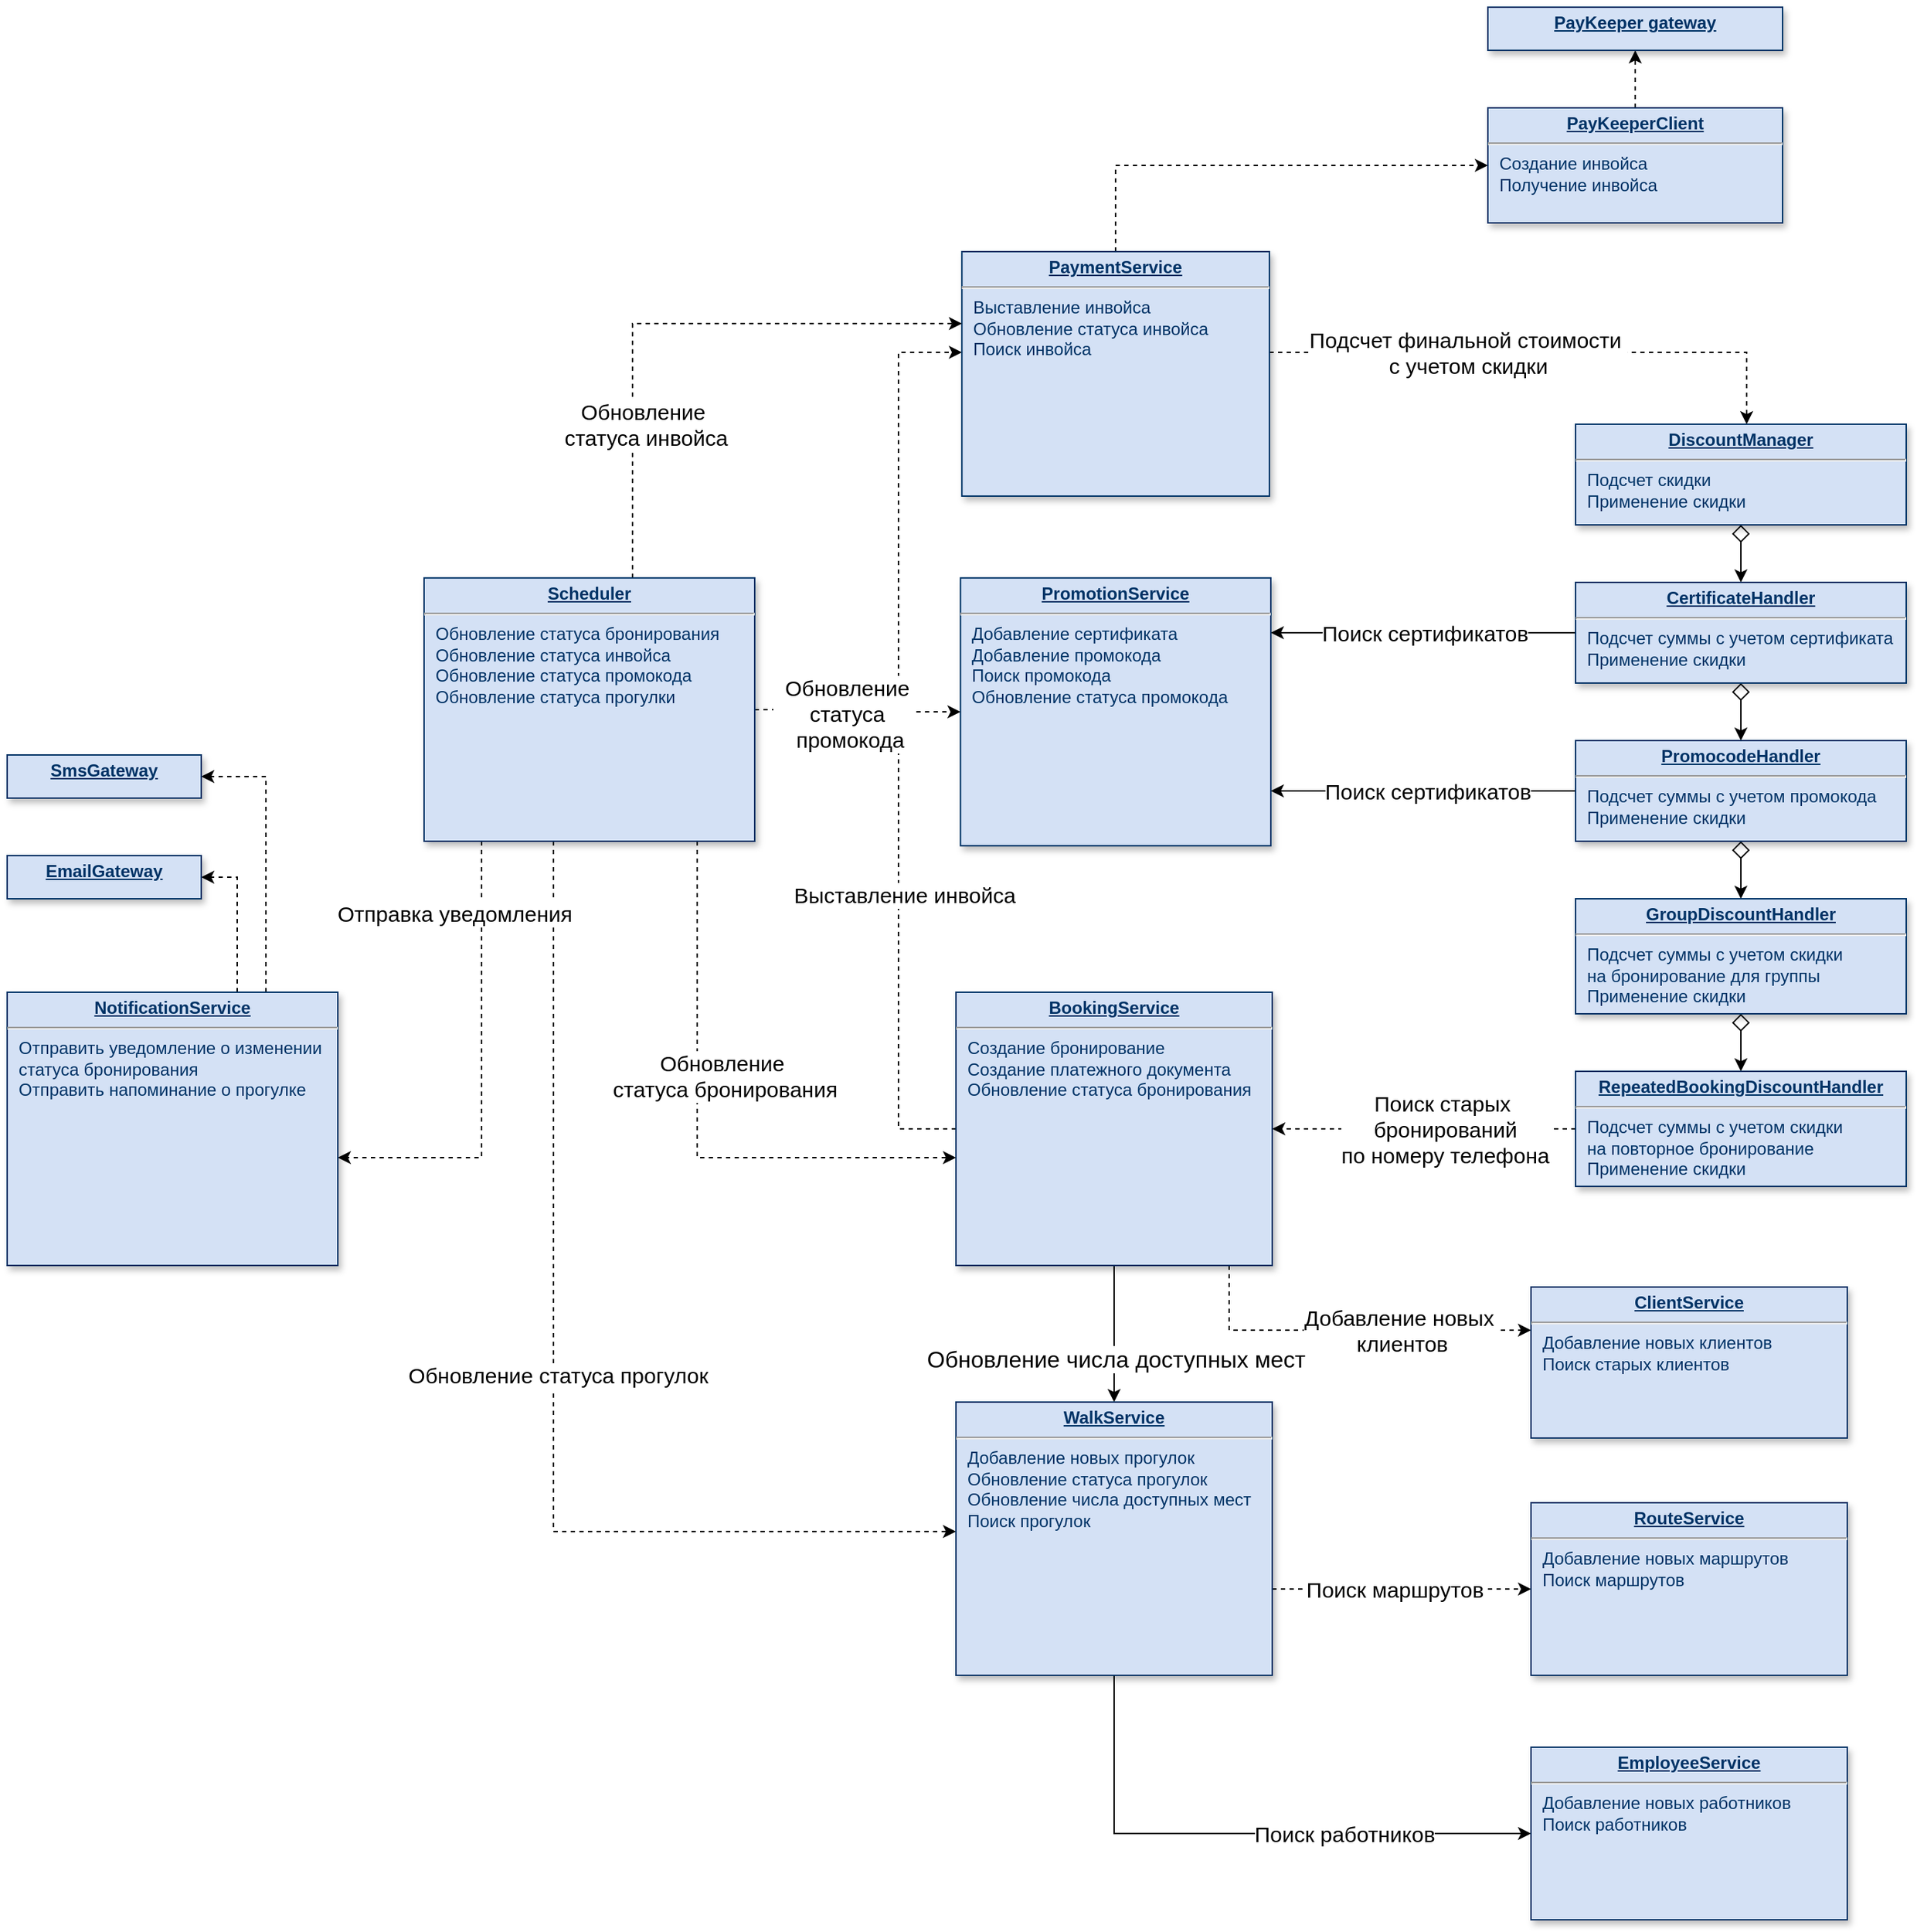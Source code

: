 <mxfile version="24.6.4" type="github">
  <diagram name="Page-1" id="efa7a0a1-bf9b-a30e-e6df-94a7791c09e9">
    <mxGraphModel dx="58" dy="2331" grid="1" gridSize="10" guides="1" tooltips="1" connect="1" arrows="1" fold="1" page="1" pageScale="1" pageWidth="826" pageHeight="1169" background="none" math="0" shadow="0">
      <root>
        <mxCell id="0" />
        <mxCell id="1" parent="0" />
        <mxCell id="mrB9wBL7-dre5j41DHhm-142" style="edgeStyle=orthogonalEdgeStyle;rounded=0;orthogonalLoop=1;jettySize=auto;html=1;dashed=1;" edge="1" parent="1" source="mrB9wBL7-dre5j41DHhm-115" target="mrB9wBL7-dre5j41DHhm-118">
          <mxGeometry relative="1" as="geometry">
            <Array as="points">
              <mxPoint x="2520" y="-340" />
              <mxPoint x="2520" y="-880" />
            </Array>
          </mxGeometry>
        </mxCell>
        <mxCell id="mrB9wBL7-dre5j41DHhm-143" value="&lt;div&gt;&lt;br&gt;&lt;/div&gt;" style="edgeLabel;html=1;align=center;verticalAlign=middle;resizable=0;points=[];fontSize=16;" vertex="1" connectable="0" parent="mrB9wBL7-dre5j41DHhm-142">
          <mxGeometry x="0.083" y="-2" relative="1" as="geometry">
            <mxPoint x="-158" y="98" as="offset" />
          </mxGeometry>
        </mxCell>
        <mxCell id="mrB9wBL7-dre5j41DHhm-152" value="&lt;div style=&quot;font-size: 15px;&quot;&gt;Выставление инвойса&lt;/div&gt;" style="edgeLabel;html=1;align=center;verticalAlign=middle;resizable=0;points=[];" vertex="1" connectable="0" parent="mrB9wBL7-dre5j41DHhm-142">
          <mxGeometry x="-0.35" y="-4" relative="1" as="geometry">
            <mxPoint as="offset" />
          </mxGeometry>
        </mxCell>
        <mxCell id="mrB9wBL7-dre5j41DHhm-159" value="&lt;div style=&quot;font-size: 15px;&quot;&gt;&lt;font style=&quot;font-size: 15px;&quot;&gt;Добавление новых&amp;nbsp;&lt;/font&gt;&lt;/div&gt;&lt;div style=&quot;font-size: 15px;&quot;&gt;&lt;font style=&quot;font-size: 15px;&quot;&gt;клиентов&lt;/font&gt;&lt;/div&gt;" style="edgeStyle=orthogonalEdgeStyle;rounded=0;orthogonalLoop=1;jettySize=auto;html=1;dashed=1;" edge="1" parent="1" source="mrB9wBL7-dre5j41DHhm-115" target="mrB9wBL7-dre5j41DHhm-158">
          <mxGeometry x="0.294" relative="1" as="geometry">
            <Array as="points">
              <mxPoint x="2750" y="-200" />
            </Array>
            <mxPoint as="offset" />
          </mxGeometry>
        </mxCell>
        <mxCell id="mrB9wBL7-dre5j41DHhm-163" style="edgeStyle=orthogonalEdgeStyle;rounded=0;orthogonalLoop=1;jettySize=auto;html=1;" edge="1" parent="1" source="mrB9wBL7-dre5j41DHhm-115" target="mrB9wBL7-dre5j41DHhm-161">
          <mxGeometry relative="1" as="geometry" />
        </mxCell>
        <mxCell id="mrB9wBL7-dre5j41DHhm-164" value="Обновление числа доступных мест" style="edgeLabel;html=1;align=center;verticalAlign=middle;resizable=0;points=[];fontSize=16;" vertex="1" connectable="0" parent="mrB9wBL7-dre5j41DHhm-163">
          <mxGeometry x="0.191" y="3" relative="1" as="geometry">
            <mxPoint x="-2" y="8" as="offset" />
          </mxGeometry>
        </mxCell>
        <mxCell id="mrB9wBL7-dre5j41DHhm-115" value="&lt;p style=&quot;margin: 0px; margin-top: 4px; text-align: center; text-decoration: underline;&quot;&gt;&lt;strong&gt;BookingService&lt;/strong&gt;&lt;/p&gt;&lt;hr&gt;&lt;p style=&quot;margin: 0px; margin-left: 8px;&quot;&gt;Создание бронирование&lt;/p&gt;&lt;p style=&quot;margin: 0px; margin-left: 8px;&quot;&gt;Создание платежного документа&lt;/p&gt;&lt;p style=&quot;margin: 0px; margin-left: 8px;&quot;&gt;Обновление статуса бронирования&lt;/p&gt;" style="verticalAlign=top;align=left;overflow=fill;fontSize=12;fontFamily=Helvetica;html=1;strokeColor=#003366;shadow=1;fillColor=#D4E1F5;fontColor=#003366" vertex="1" parent="1">
          <mxGeometry x="2560" y="-435" width="220" height="190" as="geometry" />
        </mxCell>
        <mxCell id="mrB9wBL7-dre5j41DHhm-140" style="edgeStyle=orthogonalEdgeStyle;rounded=0;orthogonalLoop=1;jettySize=auto;html=1;dashed=1;" edge="1" parent="1" source="mrB9wBL7-dre5j41DHhm-118" target="mrB9wBL7-dre5j41DHhm-123">
          <mxGeometry relative="1" as="geometry">
            <Array as="points">
              <mxPoint x="3110" y="-880" />
            </Array>
          </mxGeometry>
        </mxCell>
        <mxCell id="mrB9wBL7-dre5j41DHhm-141" value="&lt;div style=&quot;font-size: 15px;&quot;&gt;Подсчет финальной стоимости&amp;nbsp;&lt;/div&gt;&lt;div style=&quot;font-size: 15px;&quot;&gt;с учетом скидки&lt;/div&gt;" style="edgeLabel;html=1;align=center;verticalAlign=middle;resizable=0;points=[];fontSize=15;" vertex="1" connectable="0" parent="mrB9wBL7-dre5j41DHhm-140">
          <mxGeometry x="-0.458" relative="1" as="geometry">
            <mxPoint x="34" as="offset" />
          </mxGeometry>
        </mxCell>
        <mxCell id="mrB9wBL7-dre5j41DHhm-153" style="edgeStyle=orthogonalEdgeStyle;rounded=0;orthogonalLoop=1;jettySize=auto;html=1;dashed=1;" edge="1" parent="1" source="mrB9wBL7-dre5j41DHhm-118" target="mrB9wBL7-dre5j41DHhm-119">
          <mxGeometry relative="1" as="geometry">
            <Array as="points">
              <mxPoint x="2671" y="-1010" />
            </Array>
          </mxGeometry>
        </mxCell>
        <mxCell id="mrB9wBL7-dre5j41DHhm-118" value="&lt;p style=&quot;margin: 0px; margin-top: 4px; text-align: center; text-decoration: underline;&quot;&gt;&lt;strong&gt;PaymentService&lt;/strong&gt;&lt;/p&gt;&lt;hr&gt;&lt;p style=&quot;margin: 0px; margin-left: 8px;&quot;&gt;Выставление инвойса&lt;/p&gt;&lt;p style=&quot;margin: 0px; margin-left: 8px;&quot;&gt;Обновление статуса инвойса&lt;/p&gt;&lt;p style=&quot;margin: 0px; margin-left: 8px;&quot;&gt;Поиск инвойса&lt;br&gt;&lt;/p&gt;" style="verticalAlign=top;align=left;overflow=fill;fontSize=12;fontFamily=Helvetica;html=1;strokeColor=#003366;shadow=1;fillColor=#D4E1F5;fontColor=#003366" vertex="1" parent="1">
          <mxGeometry x="2564.12" y="-950" width="213.92" height="170" as="geometry" />
        </mxCell>
        <mxCell id="mrB9wBL7-dre5j41DHhm-154" style="edgeStyle=orthogonalEdgeStyle;rounded=0;orthogonalLoop=1;jettySize=auto;html=1;dashed=1;" edge="1" parent="1" source="mrB9wBL7-dre5j41DHhm-119" target="mrB9wBL7-dre5j41DHhm-120">
          <mxGeometry relative="1" as="geometry" />
        </mxCell>
        <mxCell id="mrB9wBL7-dre5j41DHhm-119" value="&lt;p style=&quot;margin: 0px; margin-top: 4px; text-align: center; text-decoration: underline;&quot;&gt;&lt;strong&gt;PayKeeperClient&lt;br&gt;&lt;/strong&gt;&lt;/p&gt;&lt;hr&gt;&lt;p style=&quot;margin: 0px; margin-left: 8px;&quot;&gt;Cоздание инвойса&lt;/p&gt;&lt;p style=&quot;margin: 0px; margin-left: 8px;&quot;&gt;Получение инвойса&lt;br&gt;&lt;/p&gt;" style="verticalAlign=top;align=left;overflow=fill;fontSize=12;fontFamily=Helvetica;html=1;strokeColor=#003366;shadow=1;fillColor=#D4E1F5;fontColor=#003366" vertex="1" parent="1">
          <mxGeometry x="2930" y="-1050" width="205" height="80" as="geometry" />
        </mxCell>
        <mxCell id="mrB9wBL7-dre5j41DHhm-120" value="&lt;p style=&quot;margin: 0px; margin-top: 4px; text-align: center; text-decoration: underline;&quot;&gt;&lt;strong&gt;PayKeeper gateway&lt;br&gt;&lt;/strong&gt;&lt;/p&gt;" style="verticalAlign=top;align=left;overflow=fill;fontSize=12;fontFamily=Helvetica;html=1;strokeColor=#003366;shadow=1;fillColor=#D4E1F5;fontColor=#003366" vertex="1" parent="1">
          <mxGeometry x="2930" y="-1120" width="205" height="30" as="geometry" />
        </mxCell>
        <mxCell id="mrB9wBL7-dre5j41DHhm-122" value="&lt;p style=&quot;margin: 0px; margin-top: 4px; text-align: center; text-decoration: underline;&quot;&gt;&lt;strong&gt;PromotionService&lt;br&gt;&lt;/strong&gt;&lt;/p&gt;&lt;hr&gt;&lt;p style=&quot;margin: 0px; margin-left: 8px;&quot;&gt;Добавление сертификата&lt;/p&gt;&lt;p style=&quot;margin: 0px; margin-left: 8px;&quot;&gt;Добавление промокода&lt;br&gt;&lt;/p&gt;&lt;p style=&quot;margin: 0px; margin-left: 8px;&quot;&gt;Поиск промокода &lt;br&gt;&lt;/p&gt;&lt;p style=&quot;margin: 0px; margin-left: 8px;&quot;&gt;Обновление статуса промокода&lt;br&gt;&lt;/p&gt;&lt;p style=&quot;margin: 0px; margin-left: 8px;&quot;&gt;&lt;br&gt;&lt;/p&gt;" style="verticalAlign=top;align=left;overflow=fill;fontSize=12;fontFamily=Helvetica;html=1;strokeColor=#003366;shadow=1;fillColor=#D4E1F5;fontColor=#003366" vertex="1" parent="1">
          <mxGeometry x="2563.14" y="-723.12" width="215.88" height="186.25" as="geometry" />
        </mxCell>
        <mxCell id="mrB9wBL7-dre5j41DHhm-132" style="edgeStyle=orthogonalEdgeStyle;rounded=0;orthogonalLoop=1;jettySize=auto;html=1;startArrow=diamond;startFill=0;startSize=10;" edge="1" parent="1" source="mrB9wBL7-dre5j41DHhm-123" target="mrB9wBL7-dre5j41DHhm-124">
          <mxGeometry relative="1" as="geometry" />
        </mxCell>
        <mxCell id="mrB9wBL7-dre5j41DHhm-123" value="&lt;p style=&quot;margin: 0px; margin-top: 4px; text-align: center; text-decoration: underline;&quot;&gt;&lt;strong&gt;DiscountManager&lt;br&gt;&lt;/strong&gt;&lt;/p&gt;&lt;hr&gt;&lt;p style=&quot;margin: 0px; margin-left: 8px;&quot;&gt;Подсчет скидки&lt;br&gt;&lt;/p&gt;&lt;p style=&quot;margin: 0px; margin-left: 8px;&quot;&gt;Применение скидки&lt;br&gt;&lt;/p&gt;" style="verticalAlign=top;align=left;overflow=fill;fontSize=12;fontFamily=Helvetica;html=1;strokeColor=#003366;shadow=1;fillColor=#D4E1F5;fontColor=#003366" vertex="1" parent="1">
          <mxGeometry x="2991" y="-830" width="230" height="70" as="geometry" />
        </mxCell>
        <mxCell id="mrB9wBL7-dre5j41DHhm-129" style="edgeStyle=orthogonalEdgeStyle;rounded=0;orthogonalLoop=1;jettySize=auto;html=1;startArrow=diamond;startFill=0;strokeWidth=1;targetPerimeterSpacing=0;endSize=6;startSize=10;" edge="1" parent="1" source="mrB9wBL7-dre5j41DHhm-124" target="mrB9wBL7-dre5j41DHhm-125">
          <mxGeometry relative="1" as="geometry" />
        </mxCell>
        <mxCell id="mrB9wBL7-dre5j41DHhm-146" style="edgeStyle=orthogonalEdgeStyle;rounded=0;orthogonalLoop=1;jettySize=auto;html=1;" edge="1" parent="1" source="mrB9wBL7-dre5j41DHhm-124" target="mrB9wBL7-dre5j41DHhm-122">
          <mxGeometry relative="1" as="geometry">
            <Array as="points">
              <mxPoint x="2810" y="-685" />
              <mxPoint x="2810" y="-685" />
            </Array>
          </mxGeometry>
        </mxCell>
        <mxCell id="mrB9wBL7-dre5j41DHhm-147" value="&lt;font style=&quot;font-size: 15px;&quot;&gt;Поиск сертификатов&lt;/font&gt;" style="edgeLabel;html=1;align=center;verticalAlign=middle;resizable=0;points=[];" vertex="1" connectable="0" parent="mrB9wBL7-dre5j41DHhm-146">
          <mxGeometry x="0.097" y="-3" relative="1" as="geometry">
            <mxPoint x="11" y="3" as="offset" />
          </mxGeometry>
        </mxCell>
        <mxCell id="mrB9wBL7-dre5j41DHhm-124" value="&lt;p style=&quot;margin: 0px; margin-top: 4px; text-align: center; text-decoration: underline;&quot;&gt;&lt;strong&gt;CertificateHandler&lt;br&gt;&lt;/strong&gt;&lt;/p&gt;&lt;hr&gt;&lt;p style=&quot;margin: 0px; margin-left: 8px;&quot;&gt;Подсчет суммы с учетом сертификата&lt;br&gt;&lt;/p&gt;&lt;p style=&quot;margin: 0px; margin-left: 8px;&quot;&gt;Применение скидки&lt;br&gt;&lt;/p&gt;" style="verticalAlign=top;align=left;overflow=fill;fontSize=12;fontFamily=Helvetica;html=1;strokeColor=#003366;shadow=1;fillColor=#D4E1F5;fontColor=#003366" vertex="1" parent="1">
          <mxGeometry x="2991" y="-720" width="230" height="70" as="geometry" />
        </mxCell>
        <mxCell id="mrB9wBL7-dre5j41DHhm-130" style="edgeStyle=orthogonalEdgeStyle;rounded=0;orthogonalLoop=1;jettySize=auto;html=1;startArrow=diamond;startFill=0;startSize=10;" edge="1" parent="1" source="mrB9wBL7-dre5j41DHhm-125" target="mrB9wBL7-dre5j41DHhm-126">
          <mxGeometry relative="1" as="geometry" />
        </mxCell>
        <mxCell id="mrB9wBL7-dre5j41DHhm-148" style="edgeStyle=orthogonalEdgeStyle;rounded=0;orthogonalLoop=1;jettySize=auto;html=1;" edge="1" parent="1" source="mrB9wBL7-dre5j41DHhm-125" target="mrB9wBL7-dre5j41DHhm-122">
          <mxGeometry relative="1" as="geometry">
            <Array as="points">
              <mxPoint x="2810" y="-575" />
              <mxPoint x="2810" y="-575" />
            </Array>
          </mxGeometry>
        </mxCell>
        <mxCell id="mrB9wBL7-dre5j41DHhm-149" value="&lt;font style=&quot;font-size: 15px;&quot;&gt;Поиск сертификатов&lt;/font&gt;" style="edgeLabel;html=1;align=center;verticalAlign=middle;resizable=0;points=[];" vertex="1" connectable="0" parent="mrB9wBL7-dre5j41DHhm-148">
          <mxGeometry x="-0.023" y="4" relative="1" as="geometry">
            <mxPoint y="-4" as="offset" />
          </mxGeometry>
        </mxCell>
        <mxCell id="mrB9wBL7-dre5j41DHhm-125" value="&lt;p style=&quot;margin: 0px; margin-top: 4px; text-align: center; text-decoration: underline;&quot;&gt;&lt;strong&gt;PromocodeHandler&lt;br&gt;&lt;/strong&gt;&lt;/p&gt;&lt;hr&gt;&lt;p style=&quot;margin: 0px; margin-left: 8px;&quot;&gt;Подсчет суммы с учетом промокода&lt;br&gt;&lt;/p&gt;&lt;p style=&quot;margin: 0px; margin-left: 8px;&quot;&gt;Применение скидки&lt;br&gt;&lt;/p&gt;" style="verticalAlign=top;align=left;overflow=fill;fontSize=12;fontFamily=Helvetica;html=1;strokeColor=#003366;shadow=1;fillColor=#D4E1F5;fontColor=#003366" vertex="1" parent="1">
          <mxGeometry x="2991" y="-610" width="230" height="70" as="geometry" />
        </mxCell>
        <mxCell id="mrB9wBL7-dre5j41DHhm-131" style="edgeStyle=orthogonalEdgeStyle;rounded=0;orthogonalLoop=1;jettySize=auto;html=1;startSize=10;startArrow=diamond;startFill=0;" edge="1" parent="1" source="mrB9wBL7-dre5j41DHhm-126" target="mrB9wBL7-dre5j41DHhm-128">
          <mxGeometry relative="1" as="geometry" />
        </mxCell>
        <mxCell id="mrB9wBL7-dre5j41DHhm-126" value="&lt;p style=&quot;margin: 0px; margin-top: 4px; text-align: center; text-decoration: underline;&quot;&gt;&lt;strong&gt;GroupDiscountHandler&lt;br&gt;&lt;/strong&gt;&lt;/p&gt;&lt;hr&gt;&lt;p style=&quot;margin: 0px; margin-left: 8px;&quot;&gt;Подсчет суммы с учетом cкидки&amp;nbsp;&lt;/p&gt;&lt;p style=&quot;margin: 0px; margin-left: 8px;&quot;&gt;на бронирование для группы&lt;br&gt;&lt;/p&gt;&lt;p style=&quot;margin: 0px; margin-left: 8px;&quot;&gt;Применение скидки&lt;br&gt;&lt;/p&gt;" style="verticalAlign=top;align=left;overflow=fill;fontSize=12;fontFamily=Helvetica;html=1;strokeColor=#003366;shadow=1;fillColor=#D4E1F5;fontColor=#003366" vertex="1" parent="1">
          <mxGeometry x="2991" y="-500" width="230" height="80" as="geometry" />
        </mxCell>
        <mxCell id="mrB9wBL7-dre5j41DHhm-135" style="edgeStyle=orthogonalEdgeStyle;rounded=0;orthogonalLoop=1;jettySize=auto;html=1;dashed=1;" edge="1" parent="1" source="mrB9wBL7-dre5j41DHhm-128" target="mrB9wBL7-dre5j41DHhm-115">
          <mxGeometry relative="1" as="geometry" />
        </mxCell>
        <mxCell id="mrB9wBL7-dre5j41DHhm-139" value="&lt;div style=&quot;font-size: 15px;&quot;&gt;Поиск старых&amp;nbsp;&lt;/div&gt;&lt;div style=&quot;font-size: 15px;&quot;&gt;бронирований&lt;/div&gt;&lt;div style=&quot;font-size: 15px;&quot;&gt;по номеру телефона&lt;/div&gt;" style="edgeLabel;html=1;align=center;verticalAlign=middle;resizable=0;points=[];fontSize=15;" vertex="1" connectable="0" parent="mrB9wBL7-dre5j41DHhm-135">
          <mxGeometry x="-0.212" y="-1" relative="1" as="geometry">
            <mxPoint x="-8" y="1" as="offset" />
          </mxGeometry>
        </mxCell>
        <mxCell id="mrB9wBL7-dre5j41DHhm-128" value="&lt;p style=&quot;margin: 0px; margin-top: 4px; text-align: center; text-decoration: underline;&quot;&gt;&lt;strong&gt;RepeatedBookingDiscountHandler&lt;br&gt;&lt;/strong&gt;&lt;/p&gt;&lt;hr&gt;&lt;p style=&quot;margin: 0px; margin-left: 8px;&quot;&gt;Подсчет суммы с учетом cкидки&amp;nbsp;&lt;/p&gt;&lt;p style=&quot;margin: 0px; margin-left: 8px;&quot;&gt;на повторное бронирование&lt;br&gt;&lt;/p&gt;&lt;p style=&quot;margin: 0px; margin-left: 8px;&quot;&gt;Применение скидки&lt;br&gt;&lt;/p&gt;" style="verticalAlign=top;align=left;overflow=fill;fontSize=12;fontFamily=Helvetica;html=1;strokeColor=#003366;shadow=1;fillColor=#D4E1F5;fontColor=#003366" vertex="1" parent="1">
          <mxGeometry x="2991" y="-380" width="230" height="80" as="geometry" />
        </mxCell>
        <mxCell id="mrB9wBL7-dre5j41DHhm-155" style="edgeStyle=orthogonalEdgeStyle;rounded=0;orthogonalLoop=1;jettySize=auto;html=1;dashed=1;" edge="1" parent="1" source="mrB9wBL7-dre5j41DHhm-145" target="mrB9wBL7-dre5j41DHhm-118">
          <mxGeometry relative="1" as="geometry">
            <Array as="points">
              <mxPoint x="2335" y="-900" />
            </Array>
          </mxGeometry>
        </mxCell>
        <mxCell id="mrB9wBL7-dre5j41DHhm-167" value="&lt;p style=&quot;margin: 0px 0px 0px 8px; font-size: 15px;&quot;&gt;Обновление&amp;nbsp;&lt;/p&gt;&lt;p style=&quot;margin: 0px 0px 0px 8px; font-size: 15px;&quot;&gt;статуса инвойса&lt;/p&gt;" style="edgeLabel;html=1;align=center;verticalAlign=middle;resizable=0;points=[];fontSize=15;" vertex="1" connectable="0" parent="mrB9wBL7-dre5j41DHhm-155">
          <mxGeometry x="0.468" y="3" relative="1" as="geometry">
            <mxPoint x="-116" y="73" as="offset" />
          </mxGeometry>
        </mxCell>
        <mxCell id="mrB9wBL7-dre5j41DHhm-156" style="edgeStyle=orthogonalEdgeStyle;rounded=0;orthogonalLoop=1;jettySize=auto;html=1;dashed=1;" edge="1" parent="1" source="mrB9wBL7-dre5j41DHhm-145" target="mrB9wBL7-dre5j41DHhm-115">
          <mxGeometry relative="1" as="geometry">
            <Array as="points">
              <mxPoint x="2380" y="-320" />
            </Array>
          </mxGeometry>
        </mxCell>
        <mxCell id="mrB9wBL7-dre5j41DHhm-166" value="&lt;p style=&quot;margin: 0px 0px 0px 8px; font-size: 15px;&quot;&gt;Обновление&amp;nbsp;&lt;/p&gt;&lt;p style=&quot;margin: 0px 0px 0px 8px; font-size: 15px;&quot;&gt;статуса бронирования&lt;/p&gt;" style="edgeLabel;html=1;align=center;verticalAlign=middle;resizable=0;points=[];fontSize=15;" vertex="1" connectable="0" parent="mrB9wBL7-dre5j41DHhm-156">
          <mxGeometry x="-0.459" relative="1" as="geometry">
            <mxPoint x="15" y="55" as="offset" />
          </mxGeometry>
        </mxCell>
        <mxCell id="mrB9wBL7-dre5j41DHhm-157" style="edgeStyle=orthogonalEdgeStyle;rounded=0;orthogonalLoop=1;jettySize=auto;html=1;dashed=1;" edge="1" parent="1" source="mrB9wBL7-dre5j41DHhm-145" target="mrB9wBL7-dre5j41DHhm-122">
          <mxGeometry relative="1" as="geometry" />
        </mxCell>
        <mxCell id="mrB9wBL7-dre5j41DHhm-168" value="&lt;p style=&quot;margin: 0px 0px 0px 8px; font-size: 15px;&quot;&gt;&lt;font style=&quot;font-size: 15px;&quot;&gt;Обновление&amp;nbsp;&lt;/font&gt;&lt;/p&gt;&lt;p style=&quot;margin: 0px 0px 0px 8px; font-size: 15px;&quot;&gt;&lt;font style=&quot;font-size: 15px;&quot;&gt;статуса&amp;nbsp;&lt;/font&gt;&lt;/p&gt;&lt;p style=&quot;margin: 0px 0px 0px 8px; font-size: 15px;&quot;&gt;&lt;font style=&quot;font-size: 15px;&quot;&gt;промокода&lt;/font&gt;&lt;/p&gt;" style="edgeLabel;html=1;align=center;verticalAlign=middle;resizable=0;points=[];fontSize=15;" vertex="1" connectable="0" parent="mrB9wBL7-dre5j41DHhm-157">
          <mxGeometry x="-0.247" y="-3" relative="1" as="geometry">
            <mxPoint x="7" y="-1" as="offset" />
          </mxGeometry>
        </mxCell>
        <mxCell id="mrB9wBL7-dre5j41DHhm-162" style="edgeStyle=orthogonalEdgeStyle;rounded=0;orthogonalLoop=1;jettySize=auto;html=1;dashed=1;" edge="1" parent="1" source="mrB9wBL7-dre5j41DHhm-145" target="mrB9wBL7-dre5j41DHhm-161">
          <mxGeometry relative="1" as="geometry">
            <Array as="points">
              <mxPoint x="2280" y="-60" />
            </Array>
          </mxGeometry>
        </mxCell>
        <mxCell id="mrB9wBL7-dre5j41DHhm-165" value="&lt;p style=&quot;margin: 0px 0px 0px 8px; font-size: 15px;&quot;&gt;Обновление статуса прогулок&lt;/p&gt;" style="edgeLabel;html=1;align=center;verticalAlign=middle;resizable=0;points=[];" vertex="1" connectable="0" parent="mrB9wBL7-dre5j41DHhm-162">
          <mxGeometry x="-0.025" y="-1" relative="1" as="geometry">
            <mxPoint as="offset" />
          </mxGeometry>
        </mxCell>
        <mxCell id="mrB9wBL7-dre5j41DHhm-181" style="edgeStyle=orthogonalEdgeStyle;rounded=0;orthogonalLoop=1;jettySize=auto;html=1;dashed=1;" edge="1" parent="1" source="mrB9wBL7-dre5j41DHhm-145" target="mrB9wBL7-dre5j41DHhm-176">
          <mxGeometry relative="1" as="geometry">
            <Array as="points">
              <mxPoint x="2230" y="-320" />
            </Array>
          </mxGeometry>
        </mxCell>
        <mxCell id="mrB9wBL7-dre5j41DHhm-182" value="&lt;font style=&quot;font-size: 15px;&quot;&gt;Отправка уведомления&lt;/font&gt;" style="edgeLabel;html=1;align=center;verticalAlign=middle;resizable=0;points=[];" vertex="1" connectable="0" parent="mrB9wBL7-dre5j41DHhm-181">
          <mxGeometry x="0.483" y="4" relative="1" as="geometry">
            <mxPoint x="-2" y="-174" as="offset" />
          </mxGeometry>
        </mxCell>
        <mxCell id="mrB9wBL7-dre5j41DHhm-145" value="&lt;p style=&quot;margin: 0px; margin-top: 4px; text-align: center; text-decoration: underline;&quot;&gt;&lt;strong&gt;Scheduler&lt;/strong&gt;&lt;/p&gt;&lt;hr&gt;&lt;p style=&quot;margin: 0px; margin-left: 8px;&quot;&gt;Обновление статуса бронирования&lt;br&gt;&lt;/p&gt;&lt;p style=&quot;margin: 0px; margin-left: 8px;&quot;&gt;Обновление статуса инвойса&lt;/p&gt;&lt;p style=&quot;margin: 0px; margin-left: 8px;&quot;&gt;Обновление статуса промокода&lt;/p&gt;&lt;p style=&quot;margin: 0px; margin-left: 8px;&quot;&gt;Обновление статуса прогулки&lt;/p&gt;" style="verticalAlign=top;align=left;overflow=fill;fontSize=12;fontFamily=Helvetica;html=1;strokeColor=#003366;shadow=1;fillColor=#D4E1F5;fontColor=#003366" vertex="1" parent="1">
          <mxGeometry x="2190" y="-723.12" width="230" height="183.12" as="geometry" />
        </mxCell>
        <mxCell id="mrB9wBL7-dre5j41DHhm-158" value="&lt;p style=&quot;margin: 0px; margin-top: 4px; text-align: center; text-decoration: underline;&quot;&gt;&lt;strong&gt;ClientService&lt;br&gt;&lt;/strong&gt;&lt;/p&gt;&lt;hr&gt;&lt;p style=&quot;margin: 0px; margin-left: 8px;&quot;&gt;Добавление новых клиентов&lt;br&gt;&lt;/p&gt;&lt;p style=&quot;margin: 0px; margin-left: 8px;&quot;&gt;Поиск старых клиентов&lt;br&gt;&lt;/p&gt;" style="verticalAlign=top;align=left;overflow=fill;fontSize=12;fontFamily=Helvetica;html=1;strokeColor=#003366;shadow=1;fillColor=#D4E1F5;fontColor=#003366" vertex="1" parent="1">
          <mxGeometry x="2960" y="-230" width="220" height="105" as="geometry" />
        </mxCell>
        <mxCell id="mrB9wBL7-dre5j41DHhm-170" style="edgeStyle=orthogonalEdgeStyle;rounded=0;orthogonalLoop=1;jettySize=auto;html=1;dashed=1;" edge="1" parent="1" source="mrB9wBL7-dre5j41DHhm-161" target="mrB9wBL7-dre5j41DHhm-169">
          <mxGeometry relative="1" as="geometry">
            <Array as="points">
              <mxPoint x="2810" y="-20" />
              <mxPoint x="2810" y="-20" />
            </Array>
          </mxGeometry>
        </mxCell>
        <mxCell id="mrB9wBL7-dre5j41DHhm-171" value="Поиск маршрутов" style="edgeLabel;html=1;align=center;verticalAlign=middle;resizable=0;points=[];fontSize=15;" vertex="1" connectable="0" parent="mrB9wBL7-dre5j41DHhm-170">
          <mxGeometry x="0.146" y="4" relative="1" as="geometry">
            <mxPoint x="-18" y="4" as="offset" />
          </mxGeometry>
        </mxCell>
        <mxCell id="mrB9wBL7-dre5j41DHhm-174" style="edgeStyle=orthogonalEdgeStyle;rounded=0;orthogonalLoop=1;jettySize=auto;html=1;entryX=0;entryY=0.5;entryDx=0;entryDy=0;" edge="1" parent="1" source="mrB9wBL7-dre5j41DHhm-161" target="mrB9wBL7-dre5j41DHhm-173">
          <mxGeometry relative="1" as="geometry">
            <Array as="points">
              <mxPoint x="2670" y="150" />
            </Array>
          </mxGeometry>
        </mxCell>
        <mxCell id="mrB9wBL7-dre5j41DHhm-175" value="&lt;font style=&quot;font-size: 15px;&quot;&gt;Поиск работников&lt;/font&gt;" style="edgeLabel;html=1;align=center;verticalAlign=middle;resizable=0;points=[];" vertex="1" connectable="0" parent="mrB9wBL7-dre5j41DHhm-174">
          <mxGeometry x="0.351" y="-6" relative="1" as="geometry">
            <mxPoint y="-6" as="offset" />
          </mxGeometry>
        </mxCell>
        <mxCell id="mrB9wBL7-dre5j41DHhm-161" value="&lt;p style=&quot;margin: 0px; margin-top: 4px; text-align: center; text-decoration: underline;&quot;&gt;&lt;strong&gt;WalkService&lt;br&gt;&lt;/strong&gt;&lt;/p&gt;&lt;hr&gt;&lt;p style=&quot;margin: 0px; margin-left: 8px;&quot;&gt;Добавление новых прогулок&lt;/p&gt;&lt;p style=&quot;margin: 0px; margin-left: 8px;&quot;&gt;Обновление статуса прогулок&lt;/p&gt;&lt;p style=&quot;margin: 0px; margin-left: 8px;&quot;&gt;Обновление числа доступных мест&lt;br&gt;&lt;/p&gt;&lt;p style=&quot;margin: 0px; margin-left: 8px;&quot;&gt;Поиск прогулок&lt;br&gt;&lt;/p&gt;" style="verticalAlign=top;align=left;overflow=fill;fontSize=12;fontFamily=Helvetica;html=1;strokeColor=#003366;shadow=1;fillColor=#D4E1F5;fontColor=#003366" vertex="1" parent="1">
          <mxGeometry x="2560" y="-150" width="220" height="190" as="geometry" />
        </mxCell>
        <mxCell id="mrB9wBL7-dre5j41DHhm-169" value="&lt;p style=&quot;margin: 0px; margin-top: 4px; text-align: center; text-decoration: underline;&quot;&gt;&lt;strong&gt;RouteService&lt;br&gt;&lt;/strong&gt;&lt;/p&gt;&lt;hr&gt;&lt;p style=&quot;margin: 0px; margin-left: 8px;&quot;&gt;Добавление новых маршрутов&lt;br&gt;&lt;/p&gt;&lt;p style=&quot;margin: 0px; margin-left: 8px;&quot;&gt;Поиск маршрутов&lt;br&gt;&lt;/p&gt;" style="verticalAlign=top;align=left;overflow=fill;fontSize=12;fontFamily=Helvetica;html=1;strokeColor=#003366;shadow=1;fillColor=#D4E1F5;fontColor=#003366" vertex="1" parent="1">
          <mxGeometry x="2960" y="-80" width="220" height="120" as="geometry" />
        </mxCell>
        <mxCell id="mrB9wBL7-dre5j41DHhm-173" value="&lt;p style=&quot;margin: 0px; margin-top: 4px; text-align: center; text-decoration: underline;&quot;&gt;&lt;strong&gt;EmployeeService&lt;br&gt;&lt;/strong&gt;&lt;/p&gt;&lt;hr&gt;&lt;p style=&quot;margin: 0px; margin-left: 8px;&quot;&gt;Добавление новых работников&lt;br&gt;&lt;/p&gt;&lt;p style=&quot;margin: 0px; margin-left: 8px;&quot;&gt;Поиск работников&lt;br&gt;&lt;/p&gt;" style="verticalAlign=top;align=left;overflow=fill;fontSize=12;fontFamily=Helvetica;html=1;strokeColor=#003366;shadow=1;fillColor=#D4E1F5;fontColor=#003366" vertex="1" parent="1">
          <mxGeometry x="2960" y="90" width="220" height="120" as="geometry" />
        </mxCell>
        <mxCell id="mrB9wBL7-dre5j41DHhm-179" style="edgeStyle=orthogonalEdgeStyle;rounded=0;orthogonalLoop=1;jettySize=auto;html=1;dashed=1;" edge="1" parent="1" source="mrB9wBL7-dre5j41DHhm-176" target="mrB9wBL7-dre5j41DHhm-178">
          <mxGeometry relative="1" as="geometry">
            <Array as="points">
              <mxPoint x="2060" y="-515" />
            </Array>
          </mxGeometry>
        </mxCell>
        <mxCell id="mrB9wBL7-dre5j41DHhm-180" style="edgeStyle=orthogonalEdgeStyle;rounded=0;orthogonalLoop=1;jettySize=auto;html=1;dashed=1;" edge="1" parent="1" source="mrB9wBL7-dre5j41DHhm-176" target="mrB9wBL7-dre5j41DHhm-177">
          <mxGeometry relative="1" as="geometry">
            <Array as="points">
              <mxPoint x="2080" y="-585" />
            </Array>
          </mxGeometry>
        </mxCell>
        <mxCell id="mrB9wBL7-dre5j41DHhm-176" value="&lt;p style=&quot;margin: 0px; margin-top: 4px; text-align: center; text-decoration: underline;&quot;&gt;&lt;strong&gt;NotificationService&lt;br&gt;&lt;/strong&gt;&lt;/p&gt;&lt;hr&gt;&lt;p style=&quot;margin: 0px; margin-left: 8px;&quot;&gt;Отправить уведомление о изменении&amp;nbsp;&lt;/p&gt;&lt;p style=&quot;margin: 0px; margin-left: 8px;&quot;&gt;статуса бронирования&lt;br&gt;&lt;/p&gt;&lt;p style=&quot;margin: 0px; margin-left: 8px;&quot;&gt;Отправить напоминание о прогулке&lt;br&gt;&lt;/p&gt;&lt;p style=&quot;margin: 0px; margin-left: 8px;&quot;&gt;&lt;br&gt;&lt;/p&gt;" style="verticalAlign=top;align=left;overflow=fill;fontSize=12;fontFamily=Helvetica;html=1;strokeColor=#003366;shadow=1;fillColor=#D4E1F5;fontColor=#003366" vertex="1" parent="1">
          <mxGeometry x="1900" y="-435" width="230" height="190" as="geometry" />
        </mxCell>
        <mxCell id="mrB9wBL7-dre5j41DHhm-177" value="&lt;p style=&quot;margin: 0px; margin-top: 4px; text-align: center; text-decoration: underline;&quot;&gt;&lt;strong&gt;SmsGateway&lt;br&gt;&lt;/strong&gt;&lt;/p&gt;" style="verticalAlign=top;align=left;overflow=fill;fontSize=12;fontFamily=Helvetica;html=1;strokeColor=#003366;shadow=1;fillColor=#D4E1F5;fontColor=#003366" vertex="1" parent="1">
          <mxGeometry x="1900" y="-600" width="135" height="30" as="geometry" />
        </mxCell>
        <mxCell id="mrB9wBL7-dre5j41DHhm-178" value="&lt;p style=&quot;margin: 0px; margin-top: 4px; text-align: center; text-decoration: underline;&quot;&gt;&lt;strong&gt;EmailGateway&lt;br&gt;&lt;/strong&gt;&lt;/p&gt;" style="verticalAlign=top;align=left;overflow=fill;fontSize=12;fontFamily=Helvetica;html=1;strokeColor=#003366;shadow=1;fillColor=#D4E1F5;fontColor=#003366" vertex="1" parent="1">
          <mxGeometry x="1900" y="-530" width="135" height="30" as="geometry" />
        </mxCell>
      </root>
    </mxGraphModel>
  </diagram>
</mxfile>
